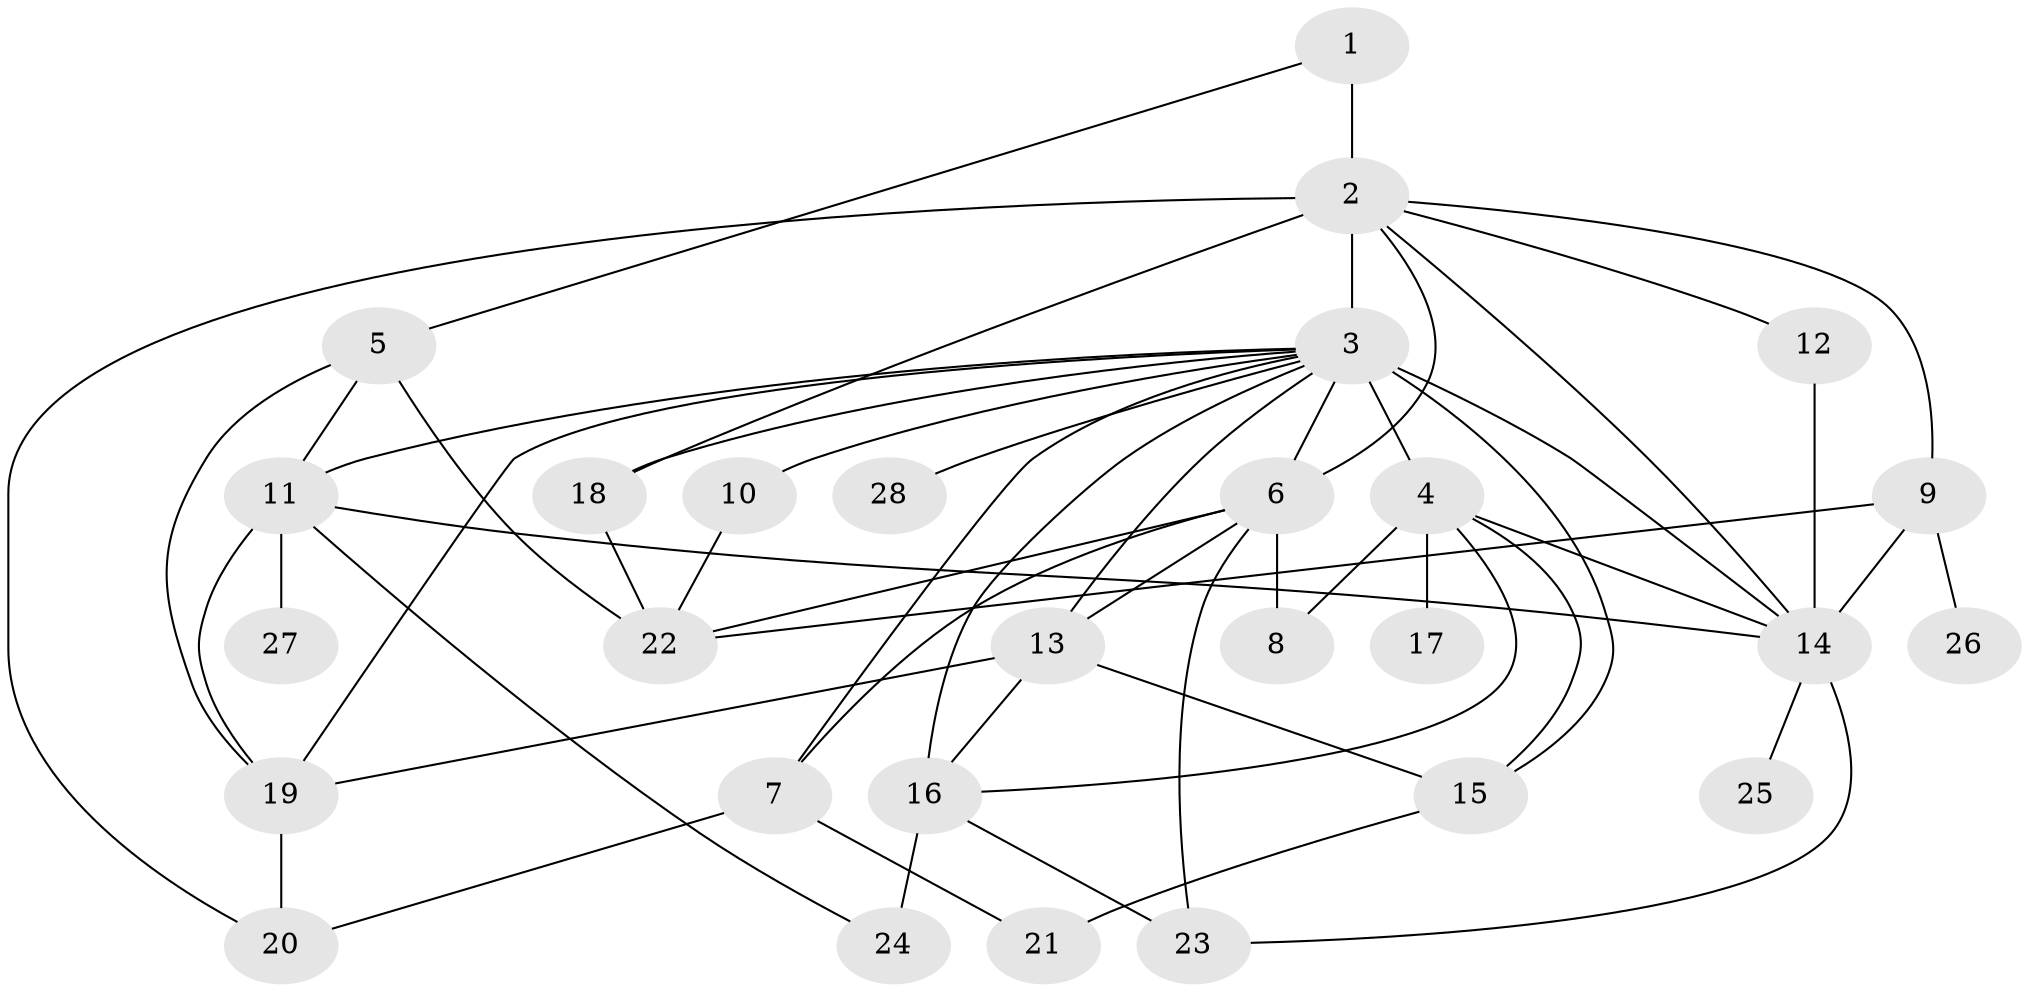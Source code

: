 // original degree distribution, {5: 0.07777777777777778, 15: 0.011111111111111112, 30: 0.011111111111111112, 1: 0.5333333333333333, 4: 0.07777777777777778, 2: 0.12222222222222222, 6: 0.022222222222222223, 16: 0.011111111111111112, 8: 0.022222222222222223, 3: 0.07777777777777778, 7: 0.03333333333333333}
// Generated by graph-tools (version 1.1) at 2025/50/03/04/25 22:50:24]
// undirected, 28 vertices, 55 edges
graph export_dot {
  node [color=gray90,style=filled];
  1;
  2;
  3;
  4;
  5;
  6;
  7;
  8;
  9;
  10;
  11;
  12;
  13;
  14;
  15;
  16;
  17;
  18;
  19;
  20;
  21;
  22;
  23;
  24;
  25;
  26;
  27;
  28;
  1 -- 2 [weight=2.0];
  1 -- 5 [weight=1.0];
  2 -- 3 [weight=3.0];
  2 -- 6 [weight=1.0];
  2 -- 9 [weight=1.0];
  2 -- 12 [weight=1.0];
  2 -- 14 [weight=2.0];
  2 -- 18 [weight=1.0];
  2 -- 20 [weight=1.0];
  3 -- 4 [weight=1.0];
  3 -- 6 [weight=3.0];
  3 -- 7 [weight=1.0];
  3 -- 10 [weight=1.0];
  3 -- 11 [weight=1.0];
  3 -- 13 [weight=1.0];
  3 -- 14 [weight=9.0];
  3 -- 15 [weight=1.0];
  3 -- 16 [weight=1.0];
  3 -- 18 [weight=1.0];
  3 -- 19 [weight=1.0];
  3 -- 28 [weight=1.0];
  4 -- 8 [weight=1.0];
  4 -- 14 [weight=1.0];
  4 -- 15 [weight=1.0];
  4 -- 16 [weight=1.0];
  4 -- 17 [weight=2.0];
  5 -- 11 [weight=1.0];
  5 -- 19 [weight=1.0];
  5 -- 22 [weight=1.0];
  6 -- 7 [weight=1.0];
  6 -- 8 [weight=7.0];
  6 -- 13 [weight=1.0];
  6 -- 22 [weight=1.0];
  6 -- 23 [weight=2.0];
  7 -- 20 [weight=1.0];
  7 -- 21 [weight=1.0];
  9 -- 14 [weight=1.0];
  9 -- 22 [weight=1.0];
  9 -- 26 [weight=1.0];
  10 -- 22 [weight=1.0];
  11 -- 14 [weight=1.0];
  11 -- 19 [weight=1.0];
  11 -- 24 [weight=1.0];
  11 -- 27 [weight=3.0];
  12 -- 14 [weight=1.0];
  13 -- 15 [weight=1.0];
  13 -- 16 [weight=1.0];
  13 -- 19 [weight=1.0];
  14 -- 23 [weight=1.0];
  14 -- 25 [weight=2.0];
  15 -- 21 [weight=1.0];
  16 -- 23 [weight=1.0];
  16 -- 24 [weight=3.0];
  18 -- 22 [weight=1.0];
  19 -- 20 [weight=1.0];
}
